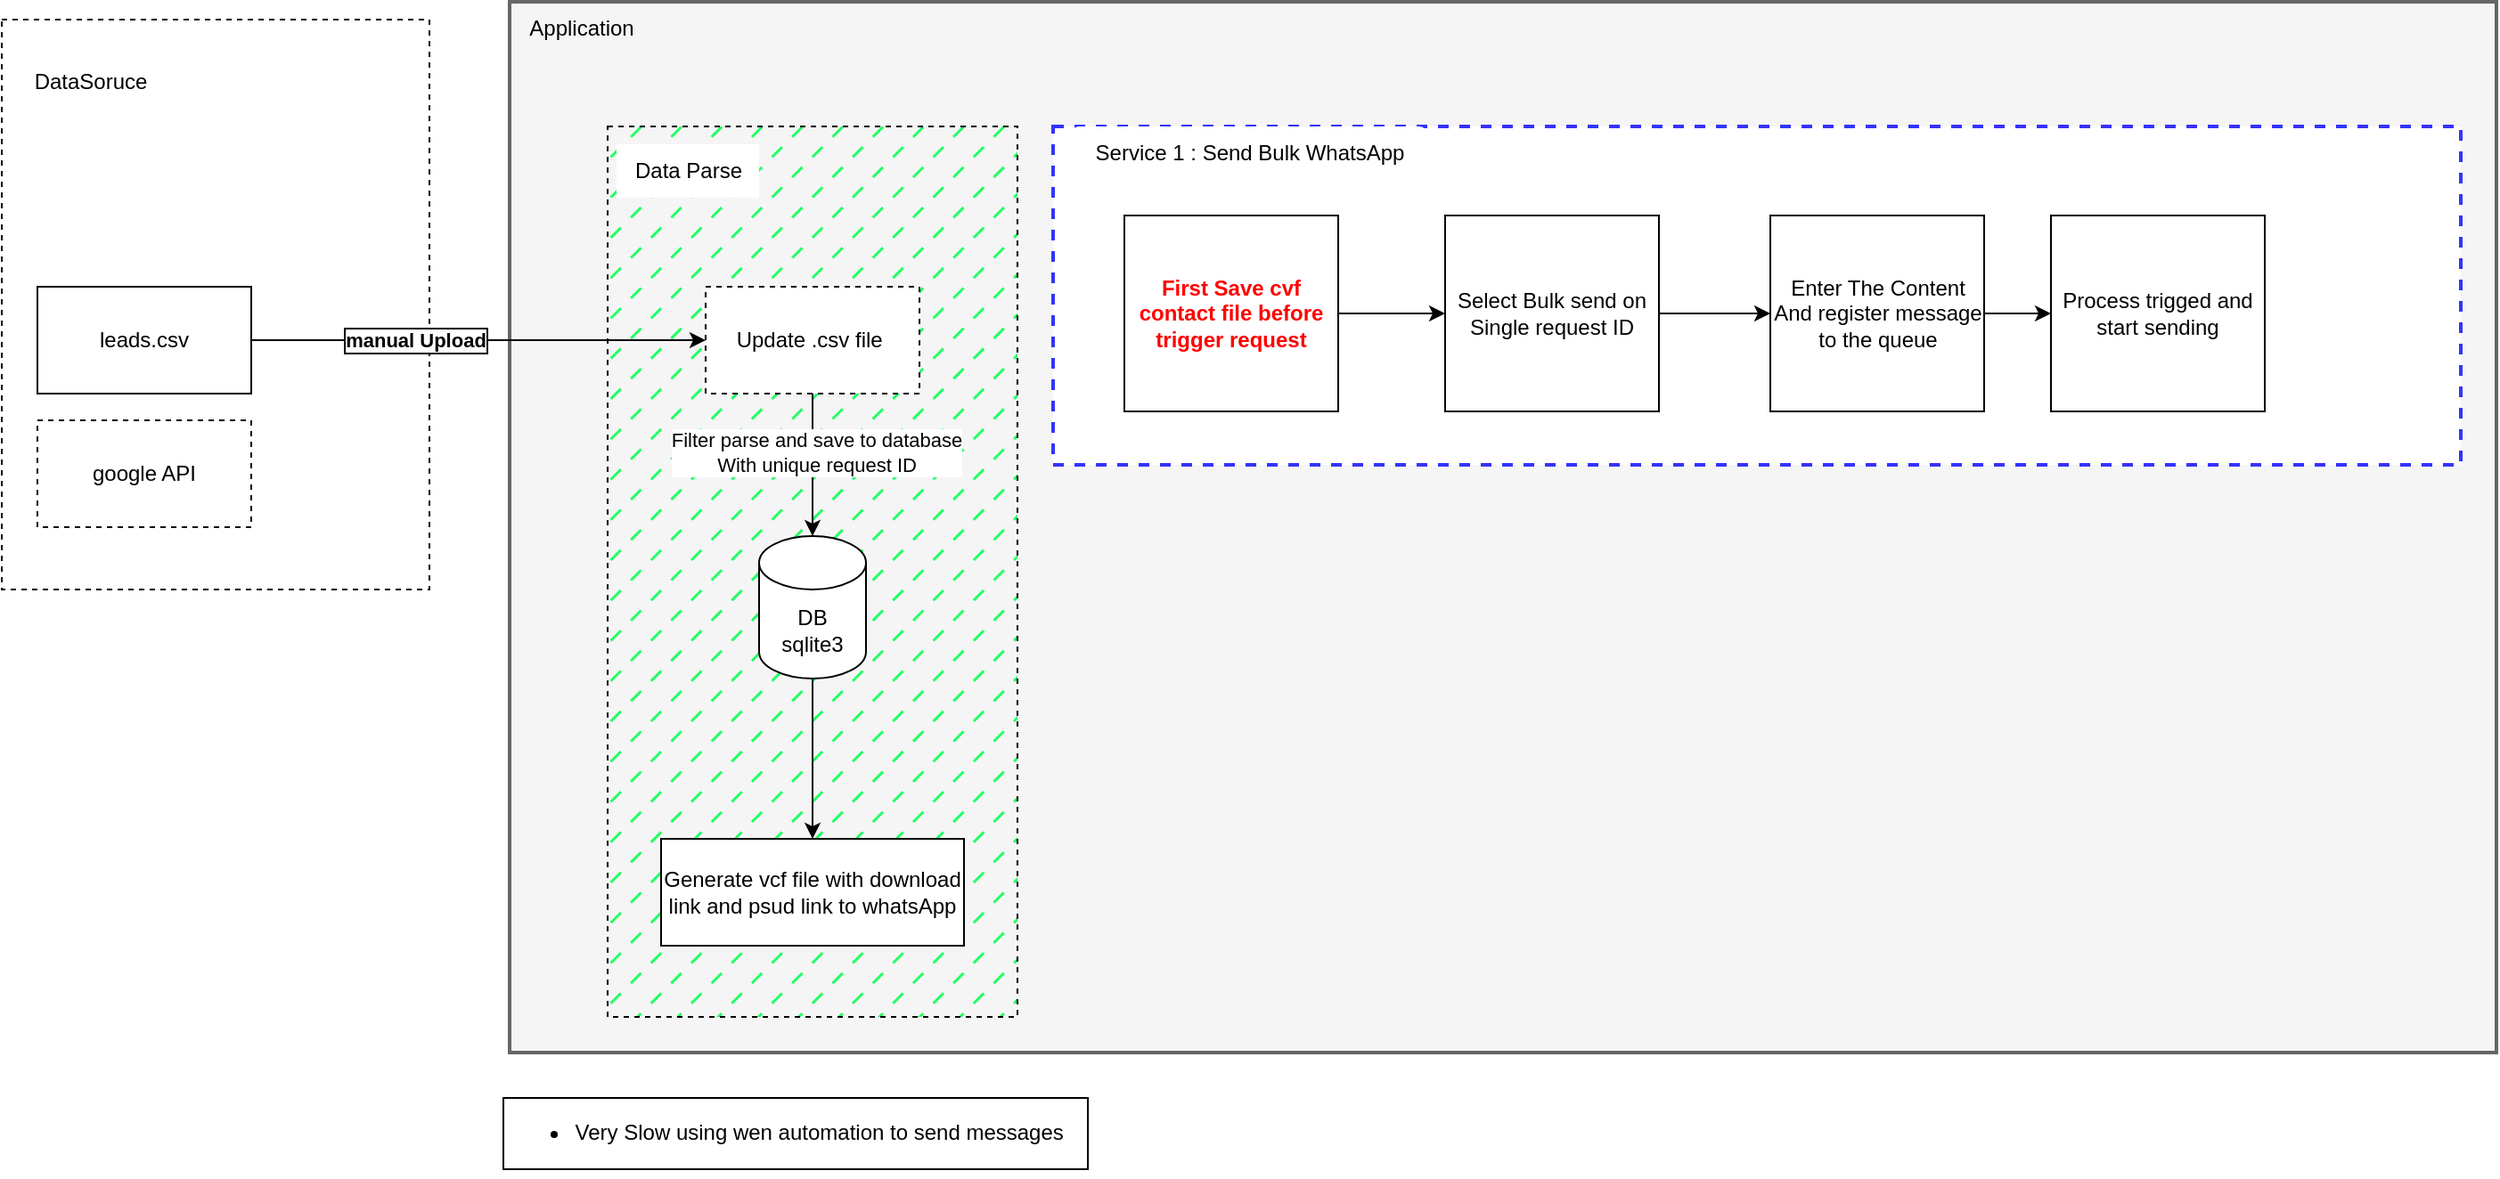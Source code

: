 <mxfile version="20.7.4" type="device"><diagram id="CkVQyNNgQsusYui5CUxd" name="Page-1"><mxGraphModel dx="1500" dy="887" grid="1" gridSize="10" guides="1" tooltips="1" connect="1" arrows="1" fold="1" page="1" pageScale="1" pageWidth="850" pageHeight="1100" math="0" shadow="0"><root><mxCell id="0"/><mxCell id="1" parent="0"/><mxCell id="aUbcX67JwiHN3hUOrmE1-6" value="" style="rounded=0;whiteSpace=wrap;html=1;dashed=1;" vertex="1" parent="1"><mxGeometry x="20" y="90" width="240" height="320" as="geometry"/></mxCell><mxCell id="aUbcX67JwiHN3hUOrmE1-1" value="leads.csv" style="whiteSpace=wrap;html=1;" vertex="1" parent="1"><mxGeometry x="40" y="240" width="120" height="60" as="geometry"/></mxCell><mxCell id="aUbcX67JwiHN3hUOrmE1-28" value="" style="rounded=0;whiteSpace=wrap;html=1;fillColor=#f5f5f5;strokeWidth=2;strokeColor=#666666;fontColor=#333333;" vertex="1" parent="1"><mxGeometry x="305" y="80" width="1115" height="590" as="geometry"/></mxCell><mxCell id="aUbcX67JwiHN3hUOrmE1-20" value="" style="rounded=0;whiteSpace=wrap;html=1;dashed=1;fillStyle=dashed;fillColor=#21FF64;" vertex="1" parent="1"><mxGeometry x="360" y="150" width="230" height="500" as="geometry"/></mxCell><mxCell id="aUbcX67JwiHN3hUOrmE1-27" value="" style="edgeStyle=orthogonalEdgeStyle;rounded=0;orthogonalLoop=1;jettySize=auto;html=1;" edge="1" parent="1" source="aUbcX67JwiHN3hUOrmE1-2" target="aUbcX67JwiHN3hUOrmE1-26"><mxGeometry relative="1" as="geometry"/></mxCell><mxCell id="aUbcX67JwiHN3hUOrmE1-2" value="DB&lt;br&gt;sqlite3" style="shape=cylinder3;whiteSpace=wrap;html=1;boundedLbl=1;backgroundOutline=1;size=15;" vertex="1" parent="1"><mxGeometry x="445" y="380" width="60" height="80" as="geometry"/></mxCell><mxCell id="aUbcX67JwiHN3hUOrmE1-22" style="edgeStyle=orthogonalEdgeStyle;rounded=0;orthogonalLoop=1;jettySize=auto;html=1;exitX=1;exitY=0.5;exitDx=0;exitDy=0;entryX=0;entryY=0.5;entryDx=0;entryDy=0;" edge="1" parent="1" source="aUbcX67JwiHN3hUOrmE1-1" target="aUbcX67JwiHN3hUOrmE1-21"><mxGeometry relative="1" as="geometry"/></mxCell><mxCell id="aUbcX67JwiHN3hUOrmE1-30" value="manual Upload" style="edgeLabel;html=1;align=center;verticalAlign=middle;resizable=0;points=[];fontStyle=1;labelBackgroundColor=#FFFFFF;labelBorderColor=default;" vertex="1" connectable="0" parent="aUbcX67JwiHN3hUOrmE1-22"><mxGeometry x="-0.278" relative="1" as="geometry"><mxPoint as="offset"/></mxGeometry></mxCell><mxCell id="aUbcX67JwiHN3hUOrmE1-7" value="DataSoruce" style="text;html=1;strokeColor=none;fillColor=none;align=center;verticalAlign=middle;whiteSpace=wrap;rounded=0;dashed=1;" vertex="1" parent="1"><mxGeometry x="40" y="110" width="60" height="30" as="geometry"/></mxCell><mxCell id="aUbcX67JwiHN3hUOrmE1-14" value="Application" style="text;html=1;align=center;verticalAlign=middle;resizable=0;points=[];autosize=1;strokeColor=none;fillColor=none;" vertex="1" parent="1"><mxGeometry x="305" y="80" width="80" height="30" as="geometry"/></mxCell><mxCell id="aUbcX67JwiHN3hUOrmE1-24" style="edgeStyle=orthogonalEdgeStyle;rounded=0;orthogonalLoop=1;jettySize=auto;html=1;entryX=0.5;entryY=0;entryDx=0;entryDy=0;entryPerimeter=0;" edge="1" parent="1" source="aUbcX67JwiHN3hUOrmE1-21" target="aUbcX67JwiHN3hUOrmE1-2"><mxGeometry relative="1" as="geometry"/></mxCell><mxCell id="aUbcX67JwiHN3hUOrmE1-25" value="Filter parse and save to database&lt;br&gt;With unique request ID" style="edgeLabel;html=1;align=center;verticalAlign=middle;resizable=0;points=[];" vertex="1" connectable="0" parent="aUbcX67JwiHN3hUOrmE1-24"><mxGeometry x="-0.191" y="2" relative="1" as="geometry"><mxPoint as="offset"/></mxGeometry></mxCell><mxCell id="aUbcX67JwiHN3hUOrmE1-21" value="Update .csv file&amp;nbsp;" style="rounded=0;whiteSpace=wrap;html=1;dashed=1;" vertex="1" parent="1"><mxGeometry x="415" y="240" width="120" height="60" as="geometry"/></mxCell><mxCell id="aUbcX67JwiHN3hUOrmE1-19" value="google API" style="rounded=0;whiteSpace=wrap;html=1;dashed=1;" vertex="1" parent="1"><mxGeometry x="40" y="315" width="120" height="60" as="geometry"/></mxCell><mxCell id="aUbcX67JwiHN3hUOrmE1-26" value="Generate vcf file with download link and psud link to whatsApp" style="whiteSpace=wrap;html=1;" vertex="1" parent="1"><mxGeometry x="390" y="550" width="170" height="60" as="geometry"/></mxCell><mxCell id="aUbcX67JwiHN3hUOrmE1-29" value="Data Parse" style="text;html=1;align=center;verticalAlign=middle;resizable=0;points=[];autosize=1;fillColor=default;" vertex="1" parent="1"><mxGeometry x="365" y="160" width="80" height="30" as="geometry"/></mxCell><mxCell id="aUbcX67JwiHN3hUOrmE1-31" value="" style="rounded=0;whiteSpace=wrap;html=1;dashed=1;fillStyle=auto;strokeColor=#3333FF;strokeWidth=2;" vertex="1" parent="1"><mxGeometry x="610" y="150" width="790" height="190" as="geometry"/></mxCell><mxCell id="aUbcX67JwiHN3hUOrmE1-32" value="Service 1 : Send Bulk WhatsApp" style="text;html=1;align=center;verticalAlign=middle;resizable=0;points=[];autosize=1;fillColor=default;rounded=1;" vertex="1" parent="1"><mxGeometry x="620" y="150" width="200" height="30" as="geometry"/></mxCell><mxCell id="aUbcX67JwiHN3hUOrmE1-38" value="" style="edgeStyle=orthogonalEdgeStyle;rounded=0;orthogonalLoop=1;jettySize=auto;html=1;" edge="1" parent="1" source="aUbcX67JwiHN3hUOrmE1-34" target="aUbcX67JwiHN3hUOrmE1-37"><mxGeometry relative="1" as="geometry"/></mxCell><mxCell id="aUbcX67JwiHN3hUOrmE1-34" value="Select Bulk send on Single request ID" style="rounded=0;whiteSpace=wrap;html=1;labelBackgroundColor=#FFFFFF;labelBorderColor=none;fillStyle=auto;strokeWidth=1;fillColor=default;strokeColor=default;" vertex="1" parent="1"><mxGeometry x="830" y="200" width="120" height="110" as="geometry"/></mxCell><mxCell id="aUbcX67JwiHN3hUOrmE1-40" style="edgeStyle=orthogonalEdgeStyle;rounded=0;orthogonalLoop=1;jettySize=auto;html=1;exitX=1;exitY=0.5;exitDx=0;exitDy=0;" edge="1" parent="1" source="aUbcX67JwiHN3hUOrmE1-37" target="aUbcX67JwiHN3hUOrmE1-39"><mxGeometry relative="1" as="geometry"/></mxCell><mxCell id="aUbcX67JwiHN3hUOrmE1-37" value="Enter The Content&lt;br&gt;And register message to the queue" style="whiteSpace=wrap;html=1;rounded=0;labelBackgroundColor=#FFFFFF;labelBorderColor=none;fillStyle=auto;strokeWidth=1;" vertex="1" parent="1"><mxGeometry x="1012.5" y="200" width="120" height="110" as="geometry"/></mxCell><mxCell id="aUbcX67JwiHN3hUOrmE1-39" value="Process trigged and start sending" style="whiteSpace=wrap;html=1;rounded=0;labelBackgroundColor=#FFFFFF;labelBorderColor=none;fillStyle=auto;strokeWidth=1;" vertex="1" parent="1"><mxGeometry x="1170" y="200" width="120" height="110" as="geometry"/></mxCell><mxCell id="aUbcX67JwiHN3hUOrmE1-42" style="edgeStyle=orthogonalEdgeStyle;rounded=0;orthogonalLoop=1;jettySize=auto;html=1;entryX=0;entryY=0.5;entryDx=0;entryDy=0;" edge="1" parent="1" source="aUbcX67JwiHN3hUOrmE1-41" target="aUbcX67JwiHN3hUOrmE1-34"><mxGeometry relative="1" as="geometry"/></mxCell><mxCell id="aUbcX67JwiHN3hUOrmE1-41" value="First Save cvf contact file before trigger request" style="rounded=0;labelBackgroundColor=none;labelBorderColor=none;fillStyle=auto;strokeWidth=1;whiteSpace=wrap;html=1;fontColor=#FF0000;fontStyle=1" vertex="1" parent="1"><mxGeometry x="650" y="200" width="120" height="110" as="geometry"/></mxCell><mxCell id="aUbcX67JwiHN3hUOrmE1-43" value="&lt;ul&gt;&lt;li&gt;Very Slow using wen automation to send messages&amp;nbsp; &amp;nbsp;&amp;nbsp;&lt;/li&gt;&lt;/ul&gt;" style="text;html=1;align=center;verticalAlign=middle;resizable=0;points=[];autosize=1;strokeColor=none;fillColor=none;fontColor=#000000;labelBackgroundColor=default;labelBorderColor=default;" vertex="1" parent="1"><mxGeometry x="290" y="690" width="350" height="50" as="geometry"/></mxCell></root></mxGraphModel></diagram></mxfile>